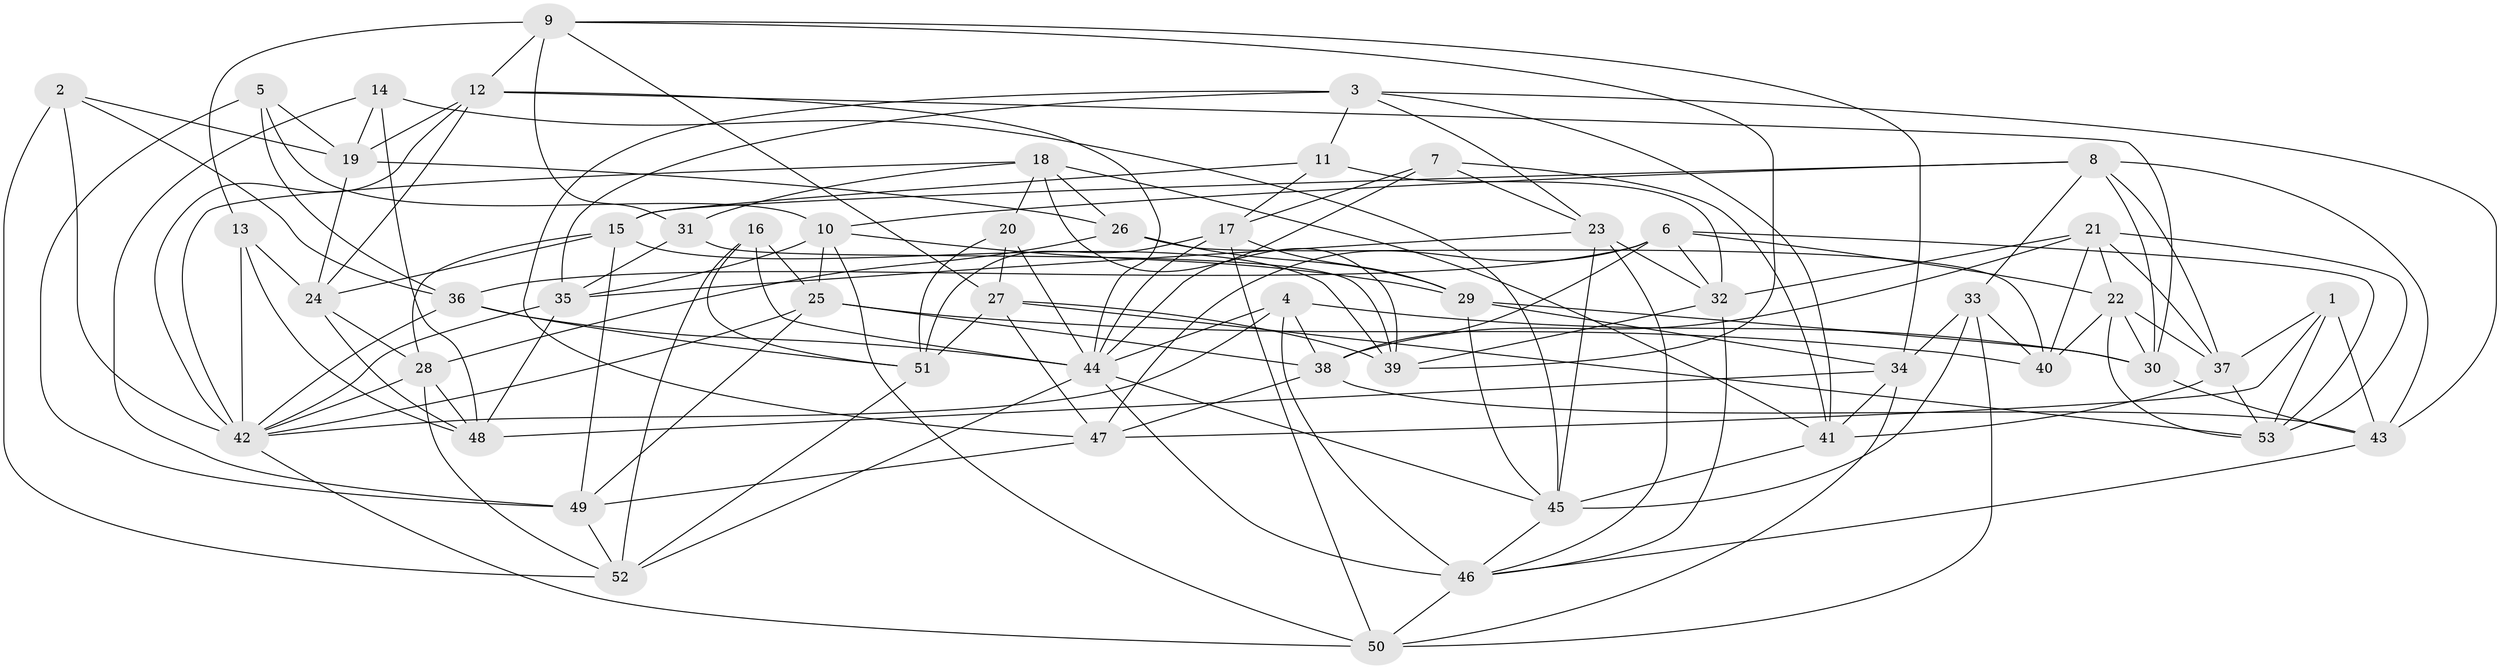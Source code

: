 // original degree distribution, {4: 1.0}
// Generated by graph-tools (version 1.1) at 2025/50/03/09/25 03:50:46]
// undirected, 53 vertices, 152 edges
graph export_dot {
graph [start="1"]
  node [color=gray90,style=filled];
  1;
  2;
  3;
  4;
  5;
  6;
  7;
  8;
  9;
  10;
  11;
  12;
  13;
  14;
  15;
  16;
  17;
  18;
  19;
  20;
  21;
  22;
  23;
  24;
  25;
  26;
  27;
  28;
  29;
  30;
  31;
  32;
  33;
  34;
  35;
  36;
  37;
  38;
  39;
  40;
  41;
  42;
  43;
  44;
  45;
  46;
  47;
  48;
  49;
  50;
  51;
  52;
  53;
  1 -- 37 [weight=1.0];
  1 -- 43 [weight=1.0];
  1 -- 47 [weight=1.0];
  1 -- 53 [weight=1.0];
  2 -- 19 [weight=1.0];
  2 -- 36 [weight=1.0];
  2 -- 42 [weight=1.0];
  2 -- 52 [weight=1.0];
  3 -- 11 [weight=1.0];
  3 -- 23 [weight=1.0];
  3 -- 35 [weight=1.0];
  3 -- 41 [weight=1.0];
  3 -- 43 [weight=1.0];
  3 -- 47 [weight=1.0];
  4 -- 30 [weight=1.0];
  4 -- 38 [weight=1.0];
  4 -- 42 [weight=1.0];
  4 -- 44 [weight=1.0];
  4 -- 46 [weight=2.0];
  5 -- 10 [weight=1.0];
  5 -- 19 [weight=1.0];
  5 -- 36 [weight=1.0];
  5 -- 49 [weight=1.0];
  6 -- 22 [weight=1.0];
  6 -- 32 [weight=1.0];
  6 -- 36 [weight=1.0];
  6 -- 38 [weight=1.0];
  6 -- 47 [weight=1.0];
  6 -- 53 [weight=1.0];
  7 -- 17 [weight=1.0];
  7 -- 23 [weight=1.0];
  7 -- 41 [weight=1.0];
  7 -- 44 [weight=1.0];
  8 -- 10 [weight=1.0];
  8 -- 15 [weight=1.0];
  8 -- 30 [weight=1.0];
  8 -- 33 [weight=1.0];
  8 -- 37 [weight=1.0];
  8 -- 43 [weight=1.0];
  9 -- 12 [weight=1.0];
  9 -- 13 [weight=1.0];
  9 -- 27 [weight=1.0];
  9 -- 31 [weight=1.0];
  9 -- 34 [weight=1.0];
  9 -- 39 [weight=1.0];
  10 -- 25 [weight=1.0];
  10 -- 29 [weight=1.0];
  10 -- 35 [weight=1.0];
  10 -- 50 [weight=1.0];
  11 -- 15 [weight=1.0];
  11 -- 17 [weight=1.0];
  11 -- 32 [weight=1.0];
  12 -- 19 [weight=1.0];
  12 -- 24 [weight=1.0];
  12 -- 30 [weight=1.0];
  12 -- 42 [weight=1.0];
  12 -- 44 [weight=1.0];
  13 -- 24 [weight=1.0];
  13 -- 42 [weight=1.0];
  13 -- 48 [weight=1.0];
  14 -- 19 [weight=1.0];
  14 -- 45 [weight=1.0];
  14 -- 48 [weight=1.0];
  14 -- 49 [weight=1.0];
  15 -- 24 [weight=1.0];
  15 -- 28 [weight=1.0];
  15 -- 39 [weight=1.0];
  15 -- 49 [weight=1.0];
  16 -- 25 [weight=1.0];
  16 -- 44 [weight=1.0];
  16 -- 51 [weight=1.0];
  16 -- 52 [weight=1.0];
  17 -- 29 [weight=1.0];
  17 -- 44 [weight=1.0];
  17 -- 50 [weight=1.0];
  17 -- 51 [weight=1.0];
  18 -- 20 [weight=1.0];
  18 -- 26 [weight=1.0];
  18 -- 31 [weight=1.0];
  18 -- 39 [weight=1.0];
  18 -- 41 [weight=1.0];
  18 -- 42 [weight=1.0];
  19 -- 24 [weight=1.0];
  19 -- 26 [weight=1.0];
  20 -- 27 [weight=1.0];
  20 -- 44 [weight=1.0];
  20 -- 51 [weight=1.0];
  21 -- 22 [weight=1.0];
  21 -- 32 [weight=1.0];
  21 -- 37 [weight=1.0];
  21 -- 38 [weight=1.0];
  21 -- 40 [weight=1.0];
  21 -- 53 [weight=1.0];
  22 -- 30 [weight=1.0];
  22 -- 37 [weight=1.0];
  22 -- 40 [weight=1.0];
  22 -- 53 [weight=1.0];
  23 -- 32 [weight=1.0];
  23 -- 35 [weight=1.0];
  23 -- 45 [weight=1.0];
  23 -- 46 [weight=1.0];
  24 -- 28 [weight=1.0];
  24 -- 48 [weight=1.0];
  25 -- 38 [weight=1.0];
  25 -- 40 [weight=1.0];
  25 -- 42 [weight=1.0];
  25 -- 49 [weight=1.0];
  26 -- 28 [weight=1.0];
  26 -- 29 [weight=1.0];
  26 -- 40 [weight=2.0];
  27 -- 39 [weight=1.0];
  27 -- 47 [weight=1.0];
  27 -- 51 [weight=1.0];
  27 -- 53 [weight=1.0];
  28 -- 42 [weight=1.0];
  28 -- 48 [weight=1.0];
  28 -- 52 [weight=1.0];
  29 -- 30 [weight=1.0];
  29 -- 34 [weight=1.0];
  29 -- 45 [weight=1.0];
  30 -- 43 [weight=1.0];
  31 -- 35 [weight=1.0];
  31 -- 39 [weight=1.0];
  32 -- 39 [weight=1.0];
  32 -- 46 [weight=1.0];
  33 -- 34 [weight=1.0];
  33 -- 40 [weight=1.0];
  33 -- 45 [weight=2.0];
  33 -- 50 [weight=1.0];
  34 -- 41 [weight=1.0];
  34 -- 48 [weight=1.0];
  34 -- 50 [weight=1.0];
  35 -- 42 [weight=1.0];
  35 -- 48 [weight=1.0];
  36 -- 42 [weight=1.0];
  36 -- 44 [weight=1.0];
  36 -- 51 [weight=1.0];
  37 -- 41 [weight=1.0];
  37 -- 53 [weight=1.0];
  38 -- 43 [weight=1.0];
  38 -- 47 [weight=1.0];
  41 -- 45 [weight=1.0];
  42 -- 50 [weight=1.0];
  43 -- 46 [weight=1.0];
  44 -- 45 [weight=1.0];
  44 -- 46 [weight=1.0];
  44 -- 52 [weight=1.0];
  45 -- 46 [weight=1.0];
  46 -- 50 [weight=1.0];
  47 -- 49 [weight=1.0];
  49 -- 52 [weight=1.0];
  51 -- 52 [weight=1.0];
}
